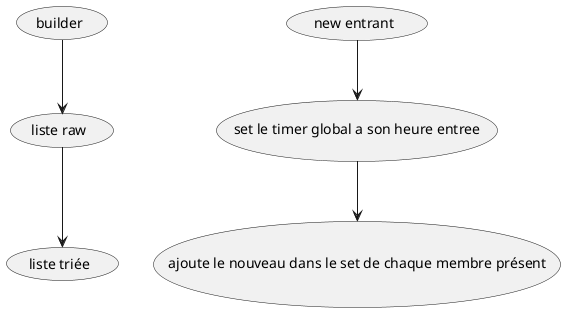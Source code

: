@startuml
(builder)-->(liste raw)
(liste raw)-->(liste triée)

(new entrant)-->(set le timer global a son heure entree)
(set le timer global a son heure entree)-->(ajoute le nouveau dans le set de chaque membre présent)
'(ajoute le nouveau dans le set de chaque membre présent)-->()
@enduml